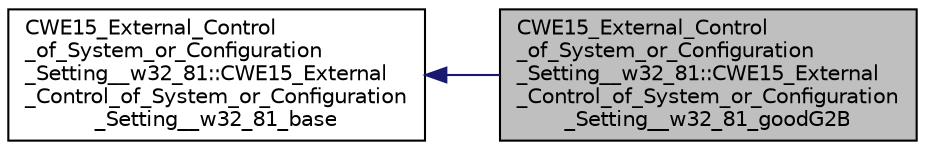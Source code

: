 digraph "CWE15_External_Control_of_System_or_Configuration_Setting__w32_81::CWE15_External_Control_of_System_or_Configuration_Setting__w32_81_goodG2B"
{
  edge [fontname="Helvetica",fontsize="10",labelfontname="Helvetica",labelfontsize="10"];
  node [fontname="Helvetica",fontsize="10",shape=record];
  rankdir="LR";
  Node2 [label="CWE15_External_Control\l_of_System_or_Configuration\l_Setting__w32_81::CWE15_External\l_Control_of_System_or_Configuration\l_Setting__w32_81_goodG2B",height=0.2,width=0.4,color="black", fillcolor="grey75", style="filled", fontcolor="black"];
  Node3 -> Node2 [dir="back",color="midnightblue",fontsize="10",style="solid",fontname="Helvetica"];
  Node3 [label="CWE15_External_Control\l_of_System_or_Configuration\l_Setting__w32_81::CWE15_External\l_Control_of_System_or_Configuration\l_Setting__w32_81_base",height=0.2,width=0.4,color="black", fillcolor="white", style="filled",URL="$classCWE15__External__Control__of__System__or__Configuration__Setting____w32__81_1_1CWE15__Exter7fe5e6015530f319276922823bbcf6c4.html"];
}
